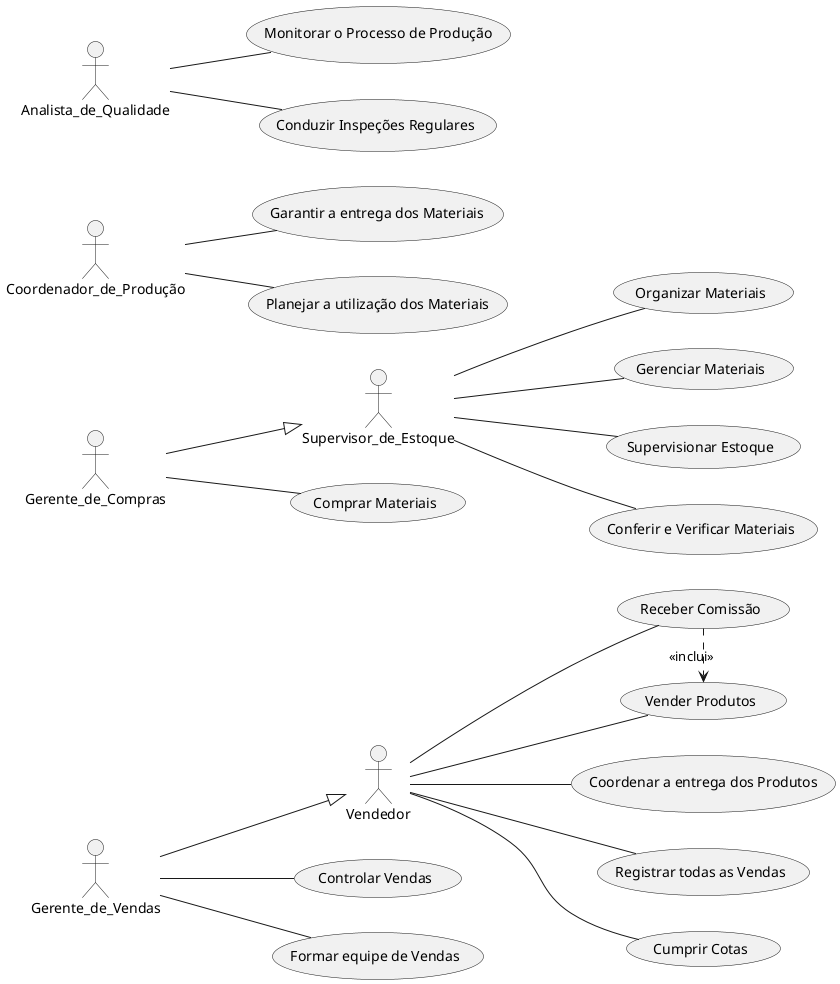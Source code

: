@startuml

left to right direction

    actor Gerente_de_Compras as gc
    actor Supervisor_de_Estoque as sde
    actor Coordenador_de_Produção as cp
    actor Analista_de_Qualidade as aq 
    actor Gerente_de_Vendas as gv
    actor Vendedor as vd 

    usecase "Organizar Materiais" as om  
    usecase "Gerenciar Materiais" as gm
    usecase "Supervisionar Estoque" as se
    usecase "Receber Comissão" as rc
    usecase "Vender Produtos" as vp
    usecase "Controlar Vendas" as cv
    usecase "Comprar Materiais" as cma
    usecase "Conferir e Verificar Materiais" as cvm
    usecase "Garantir a entrega dos Materiais" as gem
    usecase "Planejar a utilização dos Materiais" as pum
    usecase "Monitorar o Processo de Produção" as mpp
    usecase "Conduzir Inspeções Regulares" as cir
    usecase "Coordenar a entrega dos Produtos" as cep
    usecase "Registrar todas as Vendas" as rtv 
    usecase "Formar equipe de Vendas" as fev
    usecase "Cumprir Cotas" as cc 

    vd -- rc
    vd -- cc 
    vd -- vp 
    gv -- cv 
    gv -- fev 
    (rc) .> (vp) : <<inclui>> 
    sde -- gm 
    gv --|> vd 
    gc -- cma 
    gc --|> sde 
    sde -- cvm 
    cp -- pum 
    aq --mpp
    aq -- cir 
    vd -- cep 
    vd -- rtv 
    sde -- om 
    cp -- gem 
    sde -- se 

@enduml  